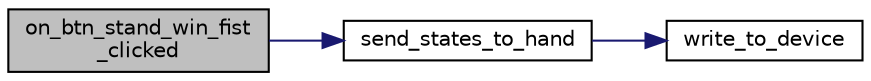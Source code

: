 digraph "on_btn_stand_win_fist_clicked"
{
  edge [fontname="Helvetica",fontsize="10",labelfontname="Helvetica",labelfontsize="10"];
  node [fontname="Helvetica",fontsize="10",shape=record];
  rankdir="LR";
  Node88 [label="on_btn_stand_win_fist\l_clicked",height=0.2,width=0.4,color="black", fillcolor="grey75", style="filled", fontcolor="black"];
  Node88 -> Node89 [color="midnightblue",fontsize="10",style="solid",fontname="Helvetica"];
  Node89 [label="send_states_to_hand",height=0.2,width=0.4,color="black", fillcolor="white", style="filled",URL="$Hand_8c.html#a4ff7c3b312c4dde8ddb3a6ddf744381e",tooltip="Sends servo target positions to hand. "];
  Node89 -> Node90 [color="midnightblue",fontsize="10",style="solid",fontname="Helvetica"];
  Node90 [label="write_to_device",height=0.2,width=0.4,color="black", fillcolor="white", style="filled",URL="$Hand_8c.html#a978772edaba730e028fd8419ee463264",tooltip="Send data to device. "];
}
